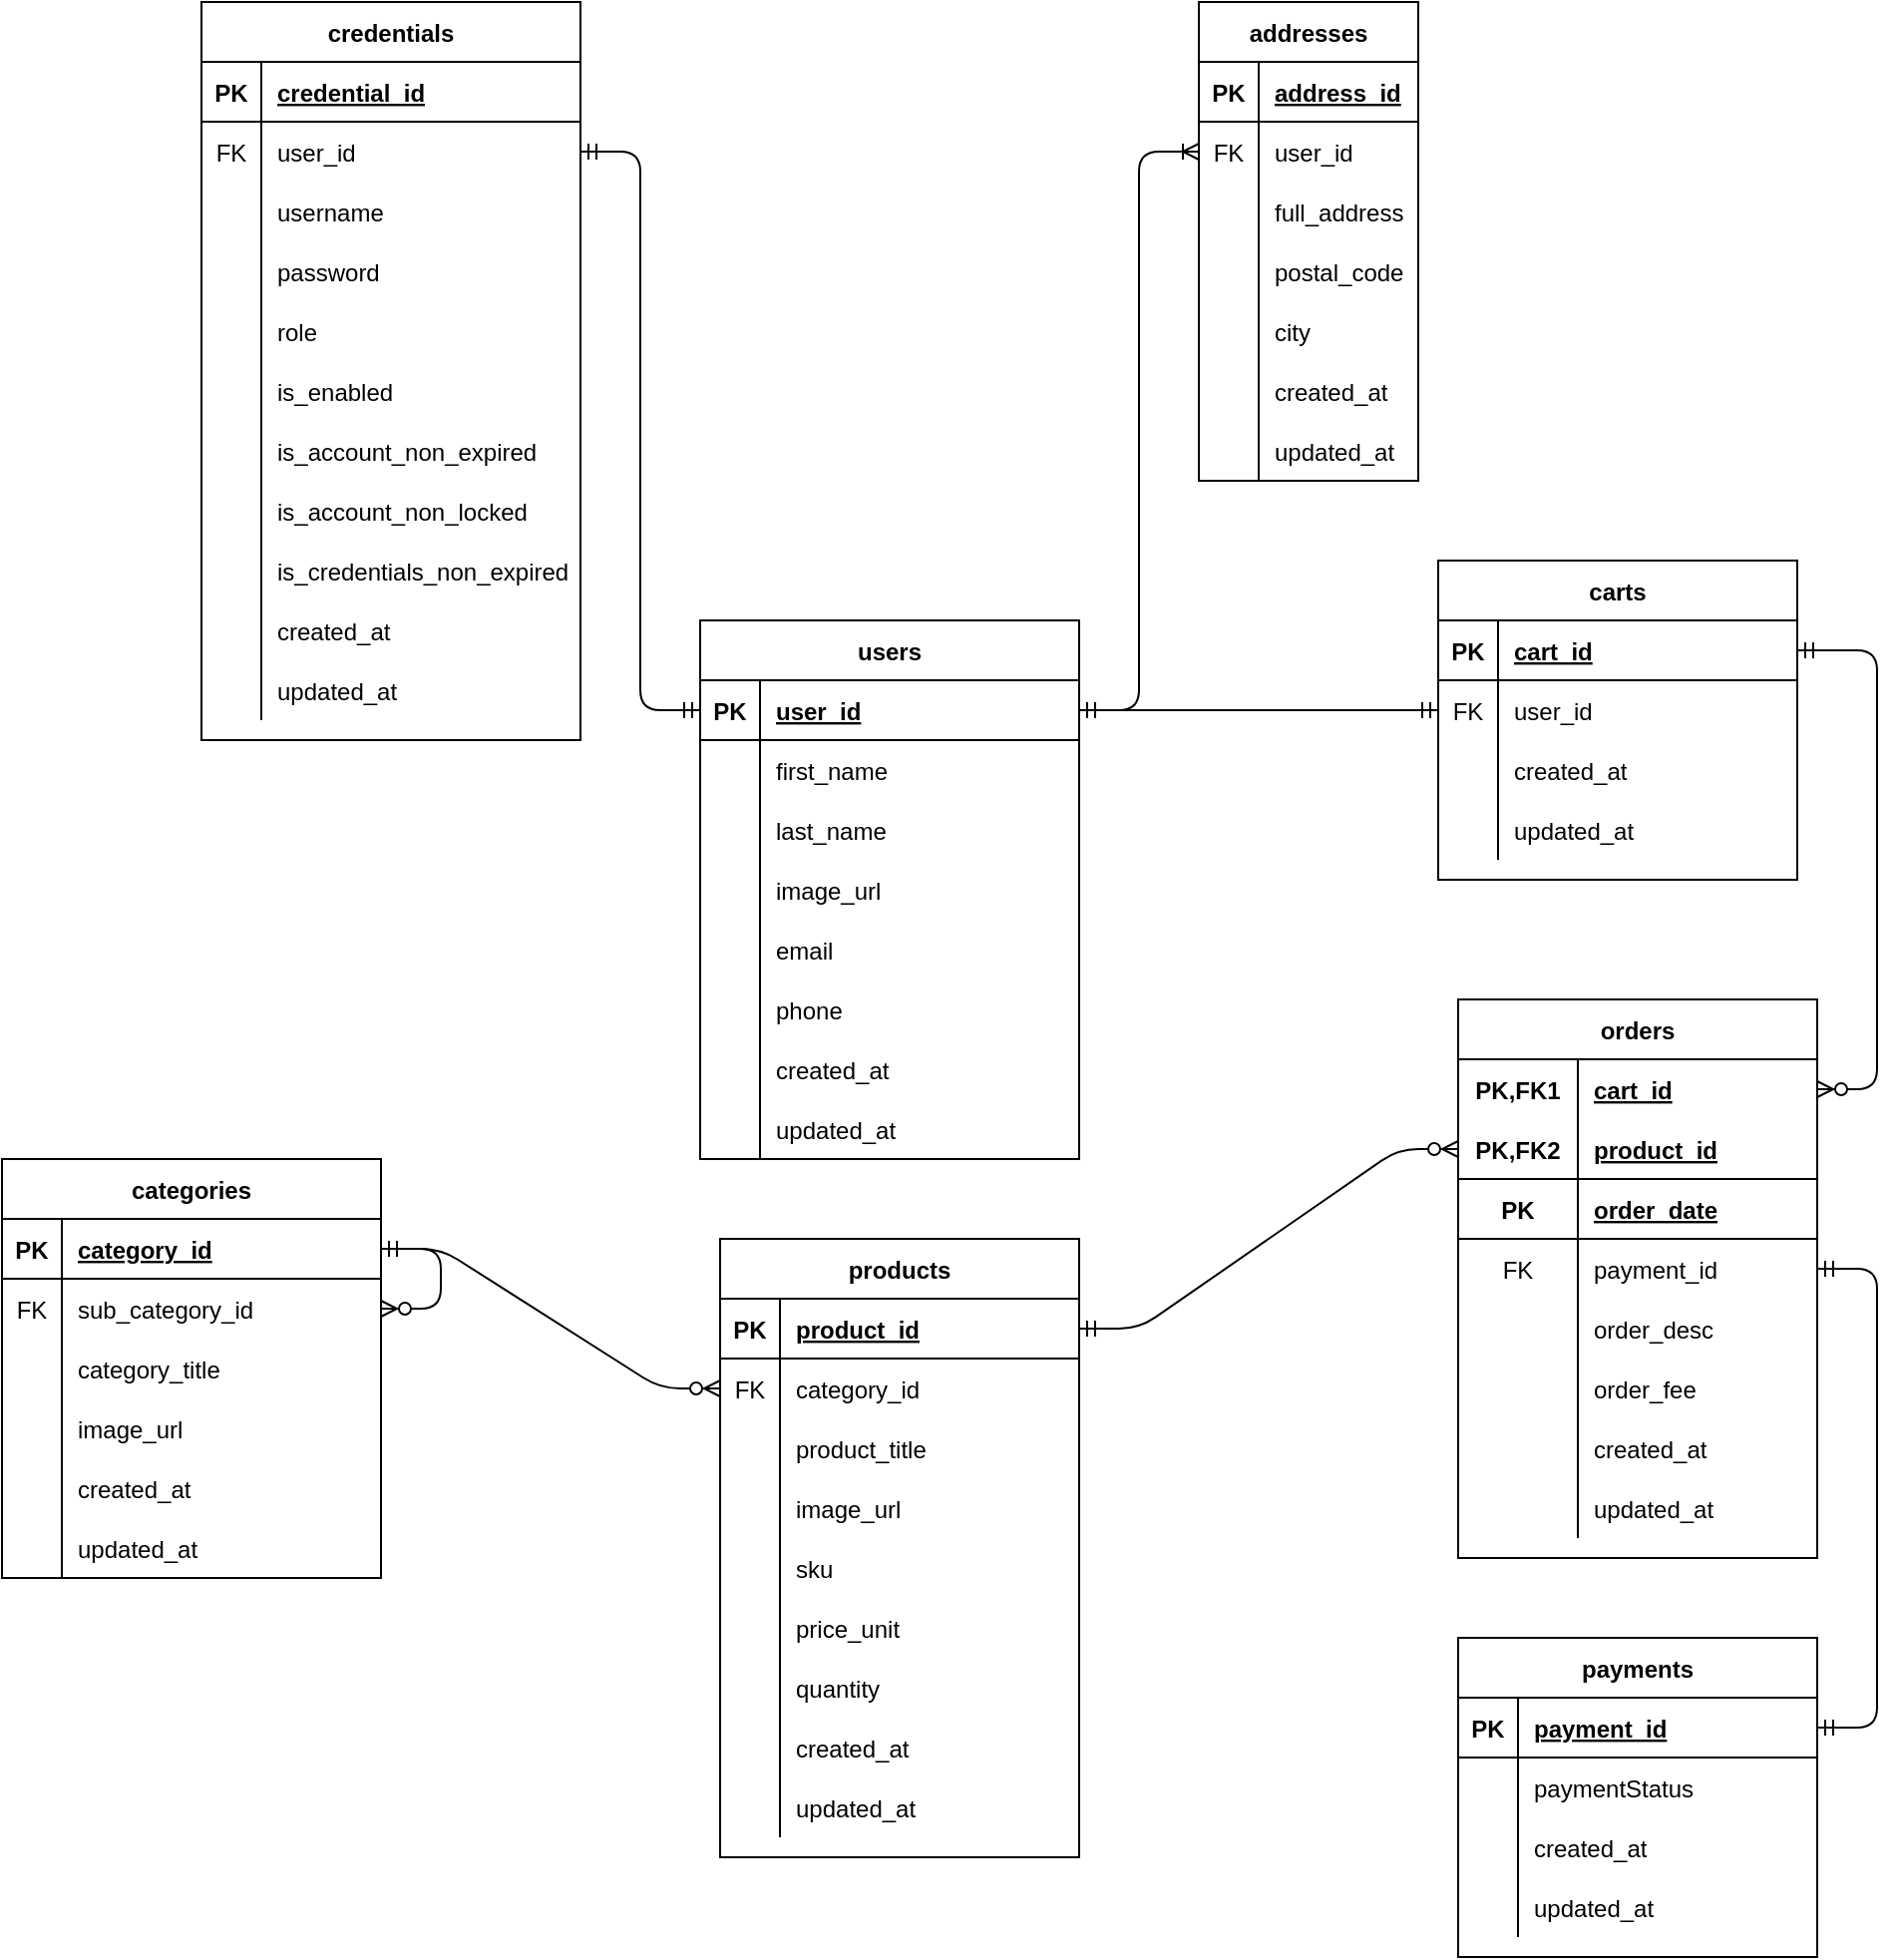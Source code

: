 <mxfile version="15.3.2" type="device"><diagram id="7gnGWruWLFVYg51yRA6A" name="Page-1"><mxGraphModel dx="1662" dy="833" grid="1" gridSize="10" guides="1" tooltips="1" connect="1" arrows="1" fold="1" page="1" pageScale="1" pageWidth="827" pageHeight="1169" math="0" shadow="0"><root><mxCell id="0"/><mxCell id="1" parent="0"/><mxCell id="SsrEolwUrg66Lfcs3sX_-1" value="users" style="shape=table;startSize=30;container=1;collapsible=1;childLayout=tableLayout;fixedRows=1;rowLines=0;fontStyle=1;align=center;resizeLast=1;" parent="1" vertex="1"><mxGeometry x="380" y="370" width="190" height="270" as="geometry"><mxRectangle x="90" y="200" width="60" height="30" as="alternateBounds"/></mxGeometry></mxCell><mxCell id="SsrEolwUrg66Lfcs3sX_-2" value="" style="shape=partialRectangle;collapsible=0;dropTarget=0;pointerEvents=0;fillColor=none;top=0;left=0;bottom=1;right=0;points=[[0,0.5],[1,0.5]];portConstraint=eastwest;" parent="SsrEolwUrg66Lfcs3sX_-1" vertex="1"><mxGeometry y="30" width="190" height="30" as="geometry"/></mxCell><mxCell id="SsrEolwUrg66Lfcs3sX_-3" value="PK" style="shape=partialRectangle;connectable=0;fillColor=none;top=0;left=0;bottom=0;right=0;fontStyle=1;overflow=hidden;" parent="SsrEolwUrg66Lfcs3sX_-2" vertex="1"><mxGeometry width="30" height="30" as="geometry"><mxRectangle width="30" height="30" as="alternateBounds"/></mxGeometry></mxCell><mxCell id="SsrEolwUrg66Lfcs3sX_-4" value="user_id" style="shape=partialRectangle;connectable=0;fillColor=none;top=0;left=0;bottom=0;right=0;align=left;spacingLeft=6;fontStyle=5;overflow=hidden;" parent="SsrEolwUrg66Lfcs3sX_-2" vertex="1"><mxGeometry x="30" width="160" height="30" as="geometry"><mxRectangle width="160" height="30" as="alternateBounds"/></mxGeometry></mxCell><mxCell id="SsrEolwUrg66Lfcs3sX_-5" value="" style="shape=partialRectangle;collapsible=0;dropTarget=0;pointerEvents=0;fillColor=none;top=0;left=0;bottom=0;right=0;points=[[0,0.5],[1,0.5]];portConstraint=eastwest;" parent="SsrEolwUrg66Lfcs3sX_-1" vertex="1"><mxGeometry y="60" width="190" height="30" as="geometry"/></mxCell><mxCell id="SsrEolwUrg66Lfcs3sX_-6" value="" style="shape=partialRectangle;connectable=0;fillColor=none;top=0;left=0;bottom=0;right=0;editable=1;overflow=hidden;" parent="SsrEolwUrg66Lfcs3sX_-5" vertex="1"><mxGeometry width="30" height="30" as="geometry"><mxRectangle width="30" height="30" as="alternateBounds"/></mxGeometry></mxCell><mxCell id="SsrEolwUrg66Lfcs3sX_-7" value="first_name" style="shape=partialRectangle;connectable=0;fillColor=none;top=0;left=0;bottom=0;right=0;align=left;spacingLeft=6;overflow=hidden;" parent="SsrEolwUrg66Lfcs3sX_-5" vertex="1"><mxGeometry x="30" width="160" height="30" as="geometry"><mxRectangle width="160" height="30" as="alternateBounds"/></mxGeometry></mxCell><mxCell id="SsrEolwUrg66Lfcs3sX_-8" value="" style="shape=partialRectangle;collapsible=0;dropTarget=0;pointerEvents=0;fillColor=none;top=0;left=0;bottom=0;right=0;points=[[0,0.5],[1,0.5]];portConstraint=eastwest;" parent="SsrEolwUrg66Lfcs3sX_-1" vertex="1"><mxGeometry y="90" width="190" height="30" as="geometry"/></mxCell><mxCell id="SsrEolwUrg66Lfcs3sX_-9" value="" style="shape=partialRectangle;connectable=0;fillColor=none;top=0;left=0;bottom=0;right=0;editable=1;overflow=hidden;" parent="SsrEolwUrg66Lfcs3sX_-8" vertex="1"><mxGeometry width="30" height="30" as="geometry"><mxRectangle width="30" height="30" as="alternateBounds"/></mxGeometry></mxCell><mxCell id="SsrEolwUrg66Lfcs3sX_-10" value="last_name" style="shape=partialRectangle;connectable=0;fillColor=none;top=0;left=0;bottom=0;right=0;align=left;spacingLeft=6;overflow=hidden;" parent="SsrEolwUrg66Lfcs3sX_-8" vertex="1"><mxGeometry x="30" width="160" height="30" as="geometry"><mxRectangle width="160" height="30" as="alternateBounds"/></mxGeometry></mxCell><mxCell id="SsrEolwUrg66Lfcs3sX_-14" value="" style="shape=partialRectangle;collapsible=0;dropTarget=0;pointerEvents=0;fillColor=none;top=0;left=0;bottom=0;right=0;points=[[0,0.5],[1,0.5]];portConstraint=eastwest;" parent="SsrEolwUrg66Lfcs3sX_-1" vertex="1"><mxGeometry y="120" width="190" height="30" as="geometry"/></mxCell><mxCell id="SsrEolwUrg66Lfcs3sX_-15" value="" style="shape=partialRectangle;connectable=0;fillColor=none;top=0;left=0;bottom=0;right=0;editable=1;overflow=hidden;" parent="SsrEolwUrg66Lfcs3sX_-14" vertex="1"><mxGeometry width="30" height="30" as="geometry"><mxRectangle width="30" height="30" as="alternateBounds"/></mxGeometry></mxCell><mxCell id="SsrEolwUrg66Lfcs3sX_-16" value="image_url" style="shape=partialRectangle;connectable=0;fillColor=none;top=0;left=0;bottom=0;right=0;align=left;spacingLeft=6;overflow=hidden;" parent="SsrEolwUrg66Lfcs3sX_-14" vertex="1"><mxGeometry x="30" width="160" height="30" as="geometry"><mxRectangle width="160" height="30" as="alternateBounds"/></mxGeometry></mxCell><mxCell id="SsrEolwUrg66Lfcs3sX_-11" value="" style="shape=partialRectangle;collapsible=0;dropTarget=0;pointerEvents=0;fillColor=none;top=0;left=0;bottom=0;right=0;points=[[0,0.5],[1,0.5]];portConstraint=eastwest;" parent="SsrEolwUrg66Lfcs3sX_-1" vertex="1"><mxGeometry y="150" width="190" height="30" as="geometry"/></mxCell><mxCell id="SsrEolwUrg66Lfcs3sX_-12" value="" style="shape=partialRectangle;connectable=0;fillColor=none;top=0;left=0;bottom=0;right=0;editable=1;overflow=hidden;" parent="SsrEolwUrg66Lfcs3sX_-11" vertex="1"><mxGeometry width="30" height="30" as="geometry"><mxRectangle width="30" height="30" as="alternateBounds"/></mxGeometry></mxCell><mxCell id="SsrEolwUrg66Lfcs3sX_-13" value="email" style="shape=partialRectangle;connectable=0;fillColor=none;top=0;left=0;bottom=0;right=0;align=left;spacingLeft=6;overflow=hidden;" parent="SsrEolwUrg66Lfcs3sX_-11" vertex="1"><mxGeometry x="30" width="160" height="30" as="geometry"><mxRectangle width="160" height="30" as="alternateBounds"/></mxGeometry></mxCell><mxCell id="SsrEolwUrg66Lfcs3sX_-352" value="" style="shape=partialRectangle;collapsible=0;dropTarget=0;pointerEvents=0;fillColor=none;top=0;left=0;bottom=0;right=0;points=[[0,0.5],[1,0.5]];portConstraint=eastwest;" parent="SsrEolwUrg66Lfcs3sX_-1" vertex="1"><mxGeometry y="180" width="190" height="30" as="geometry"/></mxCell><mxCell id="SsrEolwUrg66Lfcs3sX_-353" value="" style="shape=partialRectangle;connectable=0;fillColor=none;top=0;left=0;bottom=0;right=0;editable=1;overflow=hidden;" parent="SsrEolwUrg66Lfcs3sX_-352" vertex="1"><mxGeometry width="30" height="30" as="geometry"><mxRectangle width="30" height="30" as="alternateBounds"/></mxGeometry></mxCell><mxCell id="SsrEolwUrg66Lfcs3sX_-354" value="phone" style="shape=partialRectangle;connectable=0;fillColor=none;top=0;left=0;bottom=0;right=0;align=left;spacingLeft=6;overflow=hidden;" parent="SsrEolwUrg66Lfcs3sX_-352" vertex="1"><mxGeometry x="30" width="160" height="30" as="geometry"><mxRectangle width="160" height="30" as="alternateBounds"/></mxGeometry></mxCell><mxCell id="SsrEolwUrg66Lfcs3sX_-425" value="" style="shape=partialRectangle;collapsible=0;dropTarget=0;pointerEvents=0;fillColor=none;top=0;left=0;bottom=0;right=0;points=[[0,0.5],[1,0.5]];portConstraint=eastwest;" parent="SsrEolwUrg66Lfcs3sX_-1" vertex="1"><mxGeometry y="210" width="190" height="30" as="geometry"/></mxCell><mxCell id="SsrEolwUrg66Lfcs3sX_-426" value="" style="shape=partialRectangle;connectable=0;fillColor=none;top=0;left=0;bottom=0;right=0;editable=1;overflow=hidden;" parent="SsrEolwUrg66Lfcs3sX_-425" vertex="1"><mxGeometry width="30" height="30" as="geometry"><mxRectangle width="30" height="30" as="alternateBounds"/></mxGeometry></mxCell><mxCell id="SsrEolwUrg66Lfcs3sX_-427" value="created_at" style="shape=partialRectangle;connectable=0;fillColor=none;top=0;left=0;bottom=0;right=0;align=left;spacingLeft=6;overflow=hidden;" parent="SsrEolwUrg66Lfcs3sX_-425" vertex="1"><mxGeometry x="30" width="160" height="30" as="geometry"><mxRectangle width="160" height="30" as="alternateBounds"/></mxGeometry></mxCell><mxCell id="SsrEolwUrg66Lfcs3sX_-428" value="" style="shape=partialRectangle;collapsible=0;dropTarget=0;pointerEvents=0;fillColor=none;top=0;left=0;bottom=0;right=0;points=[[0,0.5],[1,0.5]];portConstraint=eastwest;" parent="SsrEolwUrg66Lfcs3sX_-1" vertex="1"><mxGeometry y="240" width="190" height="30" as="geometry"/></mxCell><mxCell id="SsrEolwUrg66Lfcs3sX_-429" value="" style="shape=partialRectangle;connectable=0;fillColor=none;top=0;left=0;bottom=0;right=0;editable=1;overflow=hidden;" parent="SsrEolwUrg66Lfcs3sX_-428" vertex="1"><mxGeometry width="30" height="30" as="geometry"><mxRectangle width="30" height="30" as="alternateBounds"/></mxGeometry></mxCell><mxCell id="SsrEolwUrg66Lfcs3sX_-430" value="updated_at" style="shape=partialRectangle;connectable=0;fillColor=none;top=0;left=0;bottom=0;right=0;align=left;spacingLeft=6;overflow=hidden;" parent="SsrEolwUrg66Lfcs3sX_-428" vertex="1"><mxGeometry x="30" width="160" height="30" as="geometry"><mxRectangle width="160" height="30" as="alternateBounds"/></mxGeometry></mxCell><mxCell id="SsrEolwUrg66Lfcs3sX_-73" value="credentials" style="shape=table;startSize=30;container=1;collapsible=1;childLayout=tableLayout;fixedRows=1;rowLines=0;fontStyle=1;align=center;resizeLast=1;" parent="1" vertex="1"><mxGeometry x="130" y="60" width="190" height="370" as="geometry"/></mxCell><mxCell id="SsrEolwUrg66Lfcs3sX_-74" value="" style="shape=partialRectangle;collapsible=0;dropTarget=0;pointerEvents=0;fillColor=none;top=0;left=0;bottom=1;right=0;points=[[0,0.5],[1,0.5]];portConstraint=eastwest;" parent="SsrEolwUrg66Lfcs3sX_-73" vertex="1"><mxGeometry y="30" width="190" height="30" as="geometry"/></mxCell><mxCell id="SsrEolwUrg66Lfcs3sX_-75" value="PK" style="shape=partialRectangle;connectable=0;fillColor=none;top=0;left=0;bottom=0;right=0;fontStyle=1;overflow=hidden;" parent="SsrEolwUrg66Lfcs3sX_-74" vertex="1"><mxGeometry width="30" height="30" as="geometry"><mxRectangle width="30" height="30" as="alternateBounds"/></mxGeometry></mxCell><mxCell id="SsrEolwUrg66Lfcs3sX_-76" value="credential_id" style="shape=partialRectangle;connectable=0;fillColor=none;top=0;left=0;bottom=0;right=0;align=left;spacingLeft=6;fontStyle=5;overflow=hidden;" parent="SsrEolwUrg66Lfcs3sX_-74" vertex="1"><mxGeometry x="30" width="160" height="30" as="geometry"><mxRectangle width="160" height="30" as="alternateBounds"/></mxGeometry></mxCell><mxCell id="SsrEolwUrg66Lfcs3sX_-102" value="" style="shape=partialRectangle;collapsible=0;dropTarget=0;pointerEvents=0;fillColor=none;top=0;left=0;bottom=0;right=0;points=[[0,0.5],[1,0.5]];portConstraint=eastwest;" parent="SsrEolwUrg66Lfcs3sX_-73" vertex="1"><mxGeometry y="60" width="190" height="30" as="geometry"/></mxCell><mxCell id="SsrEolwUrg66Lfcs3sX_-103" value="FK" style="shape=partialRectangle;connectable=0;fillColor=none;top=0;left=0;bottom=0;right=0;editable=1;overflow=hidden;" parent="SsrEolwUrg66Lfcs3sX_-102" vertex="1"><mxGeometry width="30" height="30" as="geometry"><mxRectangle width="30" height="30" as="alternateBounds"/></mxGeometry></mxCell><mxCell id="SsrEolwUrg66Lfcs3sX_-104" value="user_id" style="shape=partialRectangle;connectable=0;fillColor=none;top=0;left=0;bottom=0;right=0;align=left;spacingLeft=6;overflow=hidden;" parent="SsrEolwUrg66Lfcs3sX_-102" vertex="1"><mxGeometry x="30" width="160" height="30" as="geometry"><mxRectangle width="160" height="30" as="alternateBounds"/></mxGeometry></mxCell><mxCell id="SsrEolwUrg66Lfcs3sX_-77" value="" style="shape=partialRectangle;collapsible=0;dropTarget=0;pointerEvents=0;fillColor=none;top=0;left=0;bottom=0;right=0;points=[[0,0.5],[1,0.5]];portConstraint=eastwest;" parent="SsrEolwUrg66Lfcs3sX_-73" vertex="1"><mxGeometry y="90" width="190" height="30" as="geometry"/></mxCell><mxCell id="SsrEolwUrg66Lfcs3sX_-78" value="" style="shape=partialRectangle;connectable=0;fillColor=none;top=0;left=0;bottom=0;right=0;editable=1;overflow=hidden;" parent="SsrEolwUrg66Lfcs3sX_-77" vertex="1"><mxGeometry width="30" height="30" as="geometry"><mxRectangle width="30" height="30" as="alternateBounds"/></mxGeometry></mxCell><mxCell id="SsrEolwUrg66Lfcs3sX_-79" value="username" style="shape=partialRectangle;connectable=0;fillColor=none;top=0;left=0;bottom=0;right=0;align=left;spacingLeft=6;overflow=hidden;" parent="SsrEolwUrg66Lfcs3sX_-77" vertex="1"><mxGeometry x="30" width="160" height="30" as="geometry"><mxRectangle width="160" height="30" as="alternateBounds"/></mxGeometry></mxCell><mxCell id="SsrEolwUrg66Lfcs3sX_-80" value="" style="shape=partialRectangle;collapsible=0;dropTarget=0;pointerEvents=0;fillColor=none;top=0;left=0;bottom=0;right=0;points=[[0,0.5],[1,0.5]];portConstraint=eastwest;" parent="SsrEolwUrg66Lfcs3sX_-73" vertex="1"><mxGeometry y="120" width="190" height="30" as="geometry"/></mxCell><mxCell id="SsrEolwUrg66Lfcs3sX_-81" value="" style="shape=partialRectangle;connectable=0;fillColor=none;top=0;left=0;bottom=0;right=0;editable=1;overflow=hidden;" parent="SsrEolwUrg66Lfcs3sX_-80" vertex="1"><mxGeometry width="30" height="30" as="geometry"><mxRectangle width="30" height="30" as="alternateBounds"/></mxGeometry></mxCell><mxCell id="SsrEolwUrg66Lfcs3sX_-82" value="password" style="shape=partialRectangle;connectable=0;fillColor=none;top=0;left=0;bottom=0;right=0;align=left;spacingLeft=6;overflow=hidden;" parent="SsrEolwUrg66Lfcs3sX_-80" vertex="1"><mxGeometry x="30" width="160" height="30" as="geometry"><mxRectangle width="160" height="30" as="alternateBounds"/></mxGeometry></mxCell><mxCell id="SsrEolwUrg66Lfcs3sX_-83" value="" style="shape=partialRectangle;collapsible=0;dropTarget=0;pointerEvents=0;fillColor=none;top=0;left=0;bottom=0;right=0;points=[[0,0.5],[1,0.5]];portConstraint=eastwest;" parent="SsrEolwUrg66Lfcs3sX_-73" vertex="1"><mxGeometry y="150" width="190" height="30" as="geometry"/></mxCell><mxCell id="SsrEolwUrg66Lfcs3sX_-84" value="" style="shape=partialRectangle;connectable=0;fillColor=none;top=0;left=0;bottom=0;right=0;editable=1;overflow=hidden;" parent="SsrEolwUrg66Lfcs3sX_-83" vertex="1"><mxGeometry width="30" height="30" as="geometry"><mxRectangle width="30" height="30" as="alternateBounds"/></mxGeometry></mxCell><mxCell id="SsrEolwUrg66Lfcs3sX_-85" value="role" style="shape=partialRectangle;connectable=0;fillColor=none;top=0;left=0;bottom=0;right=0;align=left;spacingLeft=6;overflow=hidden;" parent="SsrEolwUrg66Lfcs3sX_-83" vertex="1"><mxGeometry x="30" width="160" height="30" as="geometry"><mxRectangle width="160" height="30" as="alternateBounds"/></mxGeometry></mxCell><mxCell id="SsrEolwUrg66Lfcs3sX_-89" value="" style="shape=partialRectangle;collapsible=0;dropTarget=0;pointerEvents=0;fillColor=none;top=0;left=0;bottom=0;right=0;points=[[0,0.5],[1,0.5]];portConstraint=eastwest;" parent="SsrEolwUrg66Lfcs3sX_-73" vertex="1"><mxGeometry y="180" width="190" height="30" as="geometry"/></mxCell><mxCell id="SsrEolwUrg66Lfcs3sX_-90" value="" style="shape=partialRectangle;connectable=0;fillColor=none;top=0;left=0;bottom=0;right=0;editable=1;overflow=hidden;" parent="SsrEolwUrg66Lfcs3sX_-89" vertex="1"><mxGeometry width="30" height="30" as="geometry"><mxRectangle width="30" height="30" as="alternateBounds"/></mxGeometry></mxCell><mxCell id="SsrEolwUrg66Lfcs3sX_-91" value="is_enabled" style="shape=partialRectangle;connectable=0;fillColor=none;top=0;left=0;bottom=0;right=0;align=left;spacingLeft=6;overflow=hidden;" parent="SsrEolwUrg66Lfcs3sX_-89" vertex="1"><mxGeometry x="30" width="160" height="30" as="geometry"><mxRectangle width="160" height="30" as="alternateBounds"/></mxGeometry></mxCell><mxCell id="SsrEolwUrg66Lfcs3sX_-92" value="" style="shape=partialRectangle;collapsible=0;dropTarget=0;pointerEvents=0;fillColor=none;top=0;left=0;bottom=0;right=0;points=[[0,0.5],[1,0.5]];portConstraint=eastwest;" parent="SsrEolwUrg66Lfcs3sX_-73" vertex="1"><mxGeometry y="210" width="190" height="30" as="geometry"/></mxCell><mxCell id="SsrEolwUrg66Lfcs3sX_-93" value="" style="shape=partialRectangle;connectable=0;fillColor=none;top=0;left=0;bottom=0;right=0;editable=1;overflow=hidden;" parent="SsrEolwUrg66Lfcs3sX_-92" vertex="1"><mxGeometry width="30" height="30" as="geometry"><mxRectangle width="30" height="30" as="alternateBounds"/></mxGeometry></mxCell><mxCell id="SsrEolwUrg66Lfcs3sX_-94" value="is_account_non_expired" style="shape=partialRectangle;connectable=0;fillColor=none;top=0;left=0;bottom=0;right=0;align=left;spacingLeft=6;overflow=hidden;" parent="SsrEolwUrg66Lfcs3sX_-92" vertex="1"><mxGeometry x="30" width="160" height="30" as="geometry"><mxRectangle width="160" height="30" as="alternateBounds"/></mxGeometry></mxCell><mxCell id="SsrEolwUrg66Lfcs3sX_-95" value="" style="shape=partialRectangle;collapsible=0;dropTarget=0;pointerEvents=0;fillColor=none;top=0;left=0;bottom=0;right=0;points=[[0,0.5],[1,0.5]];portConstraint=eastwest;" parent="SsrEolwUrg66Lfcs3sX_-73" vertex="1"><mxGeometry y="240" width="190" height="30" as="geometry"/></mxCell><mxCell id="SsrEolwUrg66Lfcs3sX_-96" value="" style="shape=partialRectangle;connectable=0;fillColor=none;top=0;left=0;bottom=0;right=0;editable=1;overflow=hidden;" parent="SsrEolwUrg66Lfcs3sX_-95" vertex="1"><mxGeometry width="30" height="30" as="geometry"><mxRectangle width="30" height="30" as="alternateBounds"/></mxGeometry></mxCell><mxCell id="SsrEolwUrg66Lfcs3sX_-97" value="is_account_non_locked" style="shape=partialRectangle;connectable=0;fillColor=none;top=0;left=0;bottom=0;right=0;align=left;spacingLeft=6;overflow=hidden;" parent="SsrEolwUrg66Lfcs3sX_-95" vertex="1"><mxGeometry x="30" width="160" height="30" as="geometry"><mxRectangle width="160" height="30" as="alternateBounds"/></mxGeometry></mxCell><mxCell id="SsrEolwUrg66Lfcs3sX_-98" value="" style="shape=partialRectangle;collapsible=0;dropTarget=0;pointerEvents=0;fillColor=none;top=0;left=0;bottom=0;right=0;points=[[0,0.5],[1,0.5]];portConstraint=eastwest;" parent="SsrEolwUrg66Lfcs3sX_-73" vertex="1"><mxGeometry y="270" width="190" height="30" as="geometry"/></mxCell><mxCell id="SsrEolwUrg66Lfcs3sX_-99" value="" style="shape=partialRectangle;connectable=0;fillColor=none;top=0;left=0;bottom=0;right=0;editable=1;overflow=hidden;" parent="SsrEolwUrg66Lfcs3sX_-98" vertex="1"><mxGeometry width="30" height="30" as="geometry"><mxRectangle width="30" height="30" as="alternateBounds"/></mxGeometry></mxCell><mxCell id="SsrEolwUrg66Lfcs3sX_-100" value="is_credentials_non_expired" style="shape=partialRectangle;connectable=0;fillColor=none;top=0;left=0;bottom=0;right=0;align=left;spacingLeft=6;overflow=hidden;" parent="SsrEolwUrg66Lfcs3sX_-98" vertex="1"><mxGeometry x="30" width="160" height="30" as="geometry"><mxRectangle width="160" height="30" as="alternateBounds"/></mxGeometry></mxCell><mxCell id="JagShY6AYxeiMnBvpgrC-1" value="" style="shape=partialRectangle;collapsible=0;dropTarget=0;pointerEvents=0;fillColor=none;top=0;left=0;bottom=0;right=0;points=[[0,0.5],[1,0.5]];portConstraint=eastwest;" vertex="1" parent="SsrEolwUrg66Lfcs3sX_-73"><mxGeometry y="300" width="190" height="30" as="geometry"/></mxCell><mxCell id="JagShY6AYxeiMnBvpgrC-2" value="" style="shape=partialRectangle;connectable=0;fillColor=none;top=0;left=0;bottom=0;right=0;editable=1;overflow=hidden;" vertex="1" parent="JagShY6AYxeiMnBvpgrC-1"><mxGeometry width="30" height="30" as="geometry"><mxRectangle width="30" height="30" as="alternateBounds"/></mxGeometry></mxCell><mxCell id="JagShY6AYxeiMnBvpgrC-3" value="created_at" style="shape=partialRectangle;connectable=0;fillColor=none;top=0;left=0;bottom=0;right=0;align=left;spacingLeft=6;overflow=hidden;" vertex="1" parent="JagShY6AYxeiMnBvpgrC-1"><mxGeometry x="30" width="160" height="30" as="geometry"><mxRectangle width="160" height="30" as="alternateBounds"/></mxGeometry></mxCell><mxCell id="JagShY6AYxeiMnBvpgrC-4" value="" style="shape=partialRectangle;collapsible=0;dropTarget=0;pointerEvents=0;fillColor=none;top=0;left=0;bottom=0;right=0;points=[[0,0.5],[1,0.5]];portConstraint=eastwest;" vertex="1" parent="SsrEolwUrg66Lfcs3sX_-73"><mxGeometry y="330" width="190" height="30" as="geometry"/></mxCell><mxCell id="JagShY6AYxeiMnBvpgrC-5" value="" style="shape=partialRectangle;connectable=0;fillColor=none;top=0;left=0;bottom=0;right=0;editable=1;overflow=hidden;" vertex="1" parent="JagShY6AYxeiMnBvpgrC-4"><mxGeometry width="30" height="30" as="geometry"><mxRectangle width="30" height="30" as="alternateBounds"/></mxGeometry></mxCell><mxCell id="JagShY6AYxeiMnBvpgrC-6" value="updated_at" style="shape=partialRectangle;connectable=0;fillColor=none;top=0;left=0;bottom=0;right=0;align=left;spacingLeft=6;overflow=hidden;" vertex="1" parent="JagShY6AYxeiMnBvpgrC-4"><mxGeometry x="30" width="160" height="30" as="geometry"><mxRectangle width="160" height="30" as="alternateBounds"/></mxGeometry></mxCell><mxCell id="SsrEolwUrg66Lfcs3sX_-339" value="addresses" style="shape=table;startSize=30;container=1;collapsible=1;childLayout=tableLayout;fixedRows=1;rowLines=0;fontStyle=1;align=center;resizeLast=1;" parent="1" vertex="1"><mxGeometry x="630" y="60" width="110" height="240" as="geometry"/></mxCell><mxCell id="SsrEolwUrg66Lfcs3sX_-340" value="" style="shape=partialRectangle;collapsible=0;dropTarget=0;pointerEvents=0;fillColor=none;top=0;left=0;bottom=1;right=0;points=[[0,0.5],[1,0.5]];portConstraint=eastwest;" parent="SsrEolwUrg66Lfcs3sX_-339" vertex="1"><mxGeometry y="30" width="110" height="30" as="geometry"/></mxCell><mxCell id="SsrEolwUrg66Lfcs3sX_-341" value="PK" style="shape=partialRectangle;connectable=0;fillColor=none;top=0;left=0;bottom=0;right=0;fontStyle=1;overflow=hidden;" parent="SsrEolwUrg66Lfcs3sX_-340" vertex="1"><mxGeometry width="30" height="30" as="geometry"><mxRectangle width="30" height="30" as="alternateBounds"/></mxGeometry></mxCell><mxCell id="SsrEolwUrg66Lfcs3sX_-342" value="address_id" style="shape=partialRectangle;connectable=0;fillColor=none;top=0;left=0;bottom=0;right=0;align=left;spacingLeft=6;fontStyle=5;overflow=hidden;" parent="SsrEolwUrg66Lfcs3sX_-340" vertex="1"><mxGeometry x="30" width="80" height="30" as="geometry"><mxRectangle width="80" height="30" as="alternateBounds"/></mxGeometry></mxCell><mxCell id="SsrEolwUrg66Lfcs3sX_-343" value="" style="shape=partialRectangle;collapsible=0;dropTarget=0;pointerEvents=0;fillColor=none;top=0;left=0;bottom=0;right=0;points=[[0,0.5],[1,0.5]];portConstraint=eastwest;" parent="SsrEolwUrg66Lfcs3sX_-339" vertex="1"><mxGeometry y="60" width="110" height="30" as="geometry"/></mxCell><mxCell id="SsrEolwUrg66Lfcs3sX_-344" value="FK" style="shape=partialRectangle;connectable=0;fillColor=none;top=0;left=0;bottom=0;right=0;editable=1;overflow=hidden;" parent="SsrEolwUrg66Lfcs3sX_-343" vertex="1"><mxGeometry width="30" height="30" as="geometry"><mxRectangle width="30" height="30" as="alternateBounds"/></mxGeometry></mxCell><mxCell id="SsrEolwUrg66Lfcs3sX_-345" value="user_id" style="shape=partialRectangle;connectable=0;fillColor=none;top=0;left=0;bottom=0;right=0;align=left;spacingLeft=6;overflow=hidden;" parent="SsrEolwUrg66Lfcs3sX_-343" vertex="1"><mxGeometry x="30" width="80" height="30" as="geometry"><mxRectangle width="80" height="30" as="alternateBounds"/></mxGeometry></mxCell><mxCell id="SsrEolwUrg66Lfcs3sX_-346" value="" style="shape=partialRectangle;collapsible=0;dropTarget=0;pointerEvents=0;fillColor=none;top=0;left=0;bottom=0;right=0;points=[[0,0.5],[1,0.5]];portConstraint=eastwest;" parent="SsrEolwUrg66Lfcs3sX_-339" vertex="1"><mxGeometry y="90" width="110" height="30" as="geometry"/></mxCell><mxCell id="SsrEolwUrg66Lfcs3sX_-347" value="" style="shape=partialRectangle;connectable=0;fillColor=none;top=0;left=0;bottom=0;right=0;editable=1;overflow=hidden;" parent="SsrEolwUrg66Lfcs3sX_-346" vertex="1"><mxGeometry width="30" height="30" as="geometry"><mxRectangle width="30" height="30" as="alternateBounds"/></mxGeometry></mxCell><mxCell id="SsrEolwUrg66Lfcs3sX_-348" value="full_address" style="shape=partialRectangle;connectable=0;fillColor=none;top=0;left=0;bottom=0;right=0;align=left;spacingLeft=6;overflow=hidden;" parent="SsrEolwUrg66Lfcs3sX_-346" vertex="1"><mxGeometry x="30" width="80" height="30" as="geometry"><mxRectangle width="80" height="30" as="alternateBounds"/></mxGeometry></mxCell><mxCell id="SsrEolwUrg66Lfcs3sX_-349" value="" style="shape=partialRectangle;collapsible=0;dropTarget=0;pointerEvents=0;fillColor=none;top=0;left=0;bottom=0;right=0;points=[[0,0.5],[1,0.5]];portConstraint=eastwest;" parent="SsrEolwUrg66Lfcs3sX_-339" vertex="1"><mxGeometry y="120" width="110" height="30" as="geometry"/></mxCell><mxCell id="SsrEolwUrg66Lfcs3sX_-350" value="" style="shape=partialRectangle;connectable=0;fillColor=none;top=0;left=0;bottom=0;right=0;editable=1;overflow=hidden;" parent="SsrEolwUrg66Lfcs3sX_-349" vertex="1"><mxGeometry width="30" height="30" as="geometry"><mxRectangle width="30" height="30" as="alternateBounds"/></mxGeometry></mxCell><mxCell id="SsrEolwUrg66Lfcs3sX_-351" value="postal_code" style="shape=partialRectangle;connectable=0;fillColor=none;top=0;left=0;bottom=0;right=0;align=left;spacingLeft=6;overflow=hidden;" parent="SsrEolwUrg66Lfcs3sX_-349" vertex="1"><mxGeometry x="30" width="80" height="30" as="geometry"><mxRectangle width="80" height="30" as="alternateBounds"/></mxGeometry></mxCell><mxCell id="SsrEolwUrg66Lfcs3sX_-355" value="" style="shape=partialRectangle;collapsible=0;dropTarget=0;pointerEvents=0;fillColor=none;top=0;left=0;bottom=0;right=0;points=[[0,0.5],[1,0.5]];portConstraint=eastwest;" parent="SsrEolwUrg66Lfcs3sX_-339" vertex="1"><mxGeometry y="150" width="110" height="30" as="geometry"/></mxCell><mxCell id="SsrEolwUrg66Lfcs3sX_-356" value="" style="shape=partialRectangle;connectable=0;fillColor=none;top=0;left=0;bottom=0;right=0;editable=1;overflow=hidden;" parent="SsrEolwUrg66Lfcs3sX_-355" vertex="1"><mxGeometry width="30" height="30" as="geometry"><mxRectangle width="30" height="30" as="alternateBounds"/></mxGeometry></mxCell><mxCell id="SsrEolwUrg66Lfcs3sX_-357" value="city" style="shape=partialRectangle;connectable=0;fillColor=none;top=0;left=0;bottom=0;right=0;align=left;spacingLeft=6;overflow=hidden;" parent="SsrEolwUrg66Lfcs3sX_-355" vertex="1"><mxGeometry x="30" width="80" height="30" as="geometry"><mxRectangle width="80" height="30" as="alternateBounds"/></mxGeometry></mxCell><mxCell id="SsrEolwUrg66Lfcs3sX_-443" value="" style="shape=partialRectangle;collapsible=0;dropTarget=0;pointerEvents=0;fillColor=none;top=0;left=0;bottom=0;right=0;points=[[0,0.5],[1,0.5]];portConstraint=eastwest;" parent="SsrEolwUrg66Lfcs3sX_-339" vertex="1"><mxGeometry y="180" width="110" height="30" as="geometry"/></mxCell><mxCell id="SsrEolwUrg66Lfcs3sX_-444" value="" style="shape=partialRectangle;connectable=0;fillColor=none;top=0;left=0;bottom=0;right=0;editable=1;overflow=hidden;" parent="SsrEolwUrg66Lfcs3sX_-443" vertex="1"><mxGeometry width="30" height="30" as="geometry"><mxRectangle width="30" height="30" as="alternateBounds"/></mxGeometry></mxCell><mxCell id="SsrEolwUrg66Lfcs3sX_-445" value="created_at" style="shape=partialRectangle;connectable=0;fillColor=none;top=0;left=0;bottom=0;right=0;align=left;spacingLeft=6;overflow=hidden;" parent="SsrEolwUrg66Lfcs3sX_-443" vertex="1"><mxGeometry x="30" width="80" height="30" as="geometry"><mxRectangle width="80" height="30" as="alternateBounds"/></mxGeometry></mxCell><mxCell id="SsrEolwUrg66Lfcs3sX_-446" value="" style="shape=partialRectangle;collapsible=0;dropTarget=0;pointerEvents=0;fillColor=none;top=0;left=0;bottom=0;right=0;points=[[0,0.5],[1,0.5]];portConstraint=eastwest;" parent="SsrEolwUrg66Lfcs3sX_-339" vertex="1"><mxGeometry y="210" width="110" height="30" as="geometry"/></mxCell><mxCell id="SsrEolwUrg66Lfcs3sX_-447" value="" style="shape=partialRectangle;connectable=0;fillColor=none;top=0;left=0;bottom=0;right=0;editable=1;overflow=hidden;" parent="SsrEolwUrg66Lfcs3sX_-446" vertex="1"><mxGeometry width="30" height="30" as="geometry"><mxRectangle width="30" height="30" as="alternateBounds"/></mxGeometry></mxCell><mxCell id="SsrEolwUrg66Lfcs3sX_-448" value="updated_at" style="shape=partialRectangle;connectable=0;fillColor=none;top=0;left=0;bottom=0;right=0;align=left;spacingLeft=6;overflow=hidden;" parent="SsrEolwUrg66Lfcs3sX_-446" vertex="1"><mxGeometry x="30" width="80" height="30" as="geometry"><mxRectangle width="80" height="30" as="alternateBounds"/></mxGeometry></mxCell><mxCell id="SsrEolwUrg66Lfcs3sX_-359" value="products" style="shape=table;startSize=30;container=1;collapsible=1;childLayout=tableLayout;fixedRows=1;rowLines=0;fontStyle=1;align=center;resizeLast=1;" parent="1" vertex="1"><mxGeometry x="390" y="680" width="180" height="310" as="geometry"/></mxCell><mxCell id="SsrEolwUrg66Lfcs3sX_-360" value="" style="shape=partialRectangle;collapsible=0;dropTarget=0;pointerEvents=0;fillColor=none;top=0;left=0;bottom=1;right=0;points=[[0,0.5],[1,0.5]];portConstraint=eastwest;" parent="SsrEolwUrg66Lfcs3sX_-359" vertex="1"><mxGeometry y="30" width="180" height="30" as="geometry"/></mxCell><mxCell id="SsrEolwUrg66Lfcs3sX_-361" value="PK" style="shape=partialRectangle;connectable=0;fillColor=none;top=0;left=0;bottom=0;right=0;fontStyle=1;overflow=hidden;" parent="SsrEolwUrg66Lfcs3sX_-360" vertex="1"><mxGeometry width="30" height="30" as="geometry"><mxRectangle width="30" height="30" as="alternateBounds"/></mxGeometry></mxCell><mxCell id="SsrEolwUrg66Lfcs3sX_-362" value="product_id" style="shape=partialRectangle;connectable=0;fillColor=none;top=0;left=0;bottom=0;right=0;align=left;spacingLeft=6;fontStyle=5;overflow=hidden;" parent="SsrEolwUrg66Lfcs3sX_-360" vertex="1"><mxGeometry x="30" width="150" height="30" as="geometry"><mxRectangle width="150" height="30" as="alternateBounds"/></mxGeometry></mxCell><mxCell id="SsrEolwUrg66Lfcs3sX_-366" value="" style="shape=partialRectangle;collapsible=0;dropTarget=0;pointerEvents=0;fillColor=none;top=0;left=0;bottom=0;right=0;points=[[0,0.5],[1,0.5]];portConstraint=eastwest;" parent="SsrEolwUrg66Lfcs3sX_-359" vertex="1"><mxGeometry y="60" width="180" height="30" as="geometry"/></mxCell><mxCell id="SsrEolwUrg66Lfcs3sX_-367" value="FK" style="shape=partialRectangle;connectable=0;fillColor=none;top=0;left=0;bottom=0;right=0;editable=1;overflow=hidden;" parent="SsrEolwUrg66Lfcs3sX_-366" vertex="1"><mxGeometry width="30" height="30" as="geometry"><mxRectangle width="30" height="30" as="alternateBounds"/></mxGeometry></mxCell><mxCell id="SsrEolwUrg66Lfcs3sX_-368" value="category_id" style="shape=partialRectangle;connectable=0;fillColor=none;top=0;left=0;bottom=0;right=0;align=left;spacingLeft=6;overflow=hidden;" parent="SsrEolwUrg66Lfcs3sX_-366" vertex="1"><mxGeometry x="30" width="150" height="30" as="geometry"><mxRectangle width="150" height="30" as="alternateBounds"/></mxGeometry></mxCell><mxCell id="SsrEolwUrg66Lfcs3sX_-363" value="" style="shape=partialRectangle;collapsible=0;dropTarget=0;pointerEvents=0;fillColor=none;top=0;left=0;bottom=0;right=0;points=[[0,0.5],[1,0.5]];portConstraint=eastwest;" parent="SsrEolwUrg66Lfcs3sX_-359" vertex="1"><mxGeometry y="90" width="180" height="30" as="geometry"/></mxCell><mxCell id="SsrEolwUrg66Lfcs3sX_-364" value="" style="shape=partialRectangle;connectable=0;fillColor=none;top=0;left=0;bottom=0;right=0;editable=1;overflow=hidden;" parent="SsrEolwUrg66Lfcs3sX_-363" vertex="1"><mxGeometry width="30" height="30" as="geometry"><mxRectangle width="30" height="30" as="alternateBounds"/></mxGeometry></mxCell><mxCell id="SsrEolwUrg66Lfcs3sX_-365" value="product_title" style="shape=partialRectangle;connectable=0;fillColor=none;top=0;left=0;bottom=0;right=0;align=left;spacingLeft=6;overflow=hidden;" parent="SsrEolwUrg66Lfcs3sX_-363" vertex="1"><mxGeometry x="30" width="150" height="30" as="geometry"><mxRectangle width="150" height="30" as="alternateBounds"/></mxGeometry></mxCell><mxCell id="SsrEolwUrg66Lfcs3sX_-458" value="" style="shape=partialRectangle;collapsible=0;dropTarget=0;pointerEvents=0;fillColor=none;top=0;left=0;bottom=0;right=0;points=[[0,0.5],[1,0.5]];portConstraint=eastwest;" parent="SsrEolwUrg66Lfcs3sX_-359" vertex="1"><mxGeometry y="120" width="180" height="30" as="geometry"/></mxCell><mxCell id="SsrEolwUrg66Lfcs3sX_-459" value="" style="shape=partialRectangle;connectable=0;fillColor=none;top=0;left=0;bottom=0;right=0;editable=1;overflow=hidden;" parent="SsrEolwUrg66Lfcs3sX_-458" vertex="1"><mxGeometry width="30" height="30" as="geometry"><mxRectangle width="30" height="30" as="alternateBounds"/></mxGeometry></mxCell><mxCell id="SsrEolwUrg66Lfcs3sX_-460" value="image_url" style="shape=partialRectangle;connectable=0;fillColor=none;top=0;left=0;bottom=0;right=0;align=left;spacingLeft=6;overflow=hidden;" parent="SsrEolwUrg66Lfcs3sX_-458" vertex="1"><mxGeometry x="30" width="150" height="30" as="geometry"><mxRectangle width="150" height="30" as="alternateBounds"/></mxGeometry></mxCell><mxCell id="SsrEolwUrg66Lfcs3sX_-388" value="" style="shape=partialRectangle;collapsible=0;dropTarget=0;pointerEvents=0;fillColor=none;top=0;left=0;bottom=0;right=0;points=[[0,0.5],[1,0.5]];portConstraint=eastwest;" parent="SsrEolwUrg66Lfcs3sX_-359" vertex="1"><mxGeometry y="150" width="180" height="30" as="geometry"/></mxCell><mxCell id="SsrEolwUrg66Lfcs3sX_-389" value="" style="shape=partialRectangle;connectable=0;fillColor=none;top=0;left=0;bottom=0;right=0;editable=1;overflow=hidden;" parent="SsrEolwUrg66Lfcs3sX_-388" vertex="1"><mxGeometry width="30" height="30" as="geometry"><mxRectangle width="30" height="30" as="alternateBounds"/></mxGeometry></mxCell><mxCell id="SsrEolwUrg66Lfcs3sX_-390" value="sku" style="shape=partialRectangle;connectable=0;fillColor=none;top=0;left=0;bottom=0;right=0;align=left;spacingLeft=6;overflow=hidden;" parent="SsrEolwUrg66Lfcs3sX_-388" vertex="1"><mxGeometry x="30" width="150" height="30" as="geometry"><mxRectangle width="150" height="30" as="alternateBounds"/></mxGeometry></mxCell><mxCell id="SsrEolwUrg66Lfcs3sX_-466" value="" style="shape=partialRectangle;collapsible=0;dropTarget=0;pointerEvents=0;fillColor=none;top=0;left=0;bottom=0;right=0;points=[[0,0.5],[1,0.5]];portConstraint=eastwest;" parent="SsrEolwUrg66Lfcs3sX_-359" vertex="1"><mxGeometry y="180" width="180" height="30" as="geometry"/></mxCell><mxCell id="SsrEolwUrg66Lfcs3sX_-467" value="" style="shape=partialRectangle;connectable=0;fillColor=none;top=0;left=0;bottom=0;right=0;editable=1;overflow=hidden;" parent="SsrEolwUrg66Lfcs3sX_-466" vertex="1"><mxGeometry width="30" height="30" as="geometry"><mxRectangle width="30" height="30" as="alternateBounds"/></mxGeometry></mxCell><mxCell id="SsrEolwUrg66Lfcs3sX_-468" value="price_unit" style="shape=partialRectangle;connectable=0;fillColor=none;top=0;left=0;bottom=0;right=0;align=left;spacingLeft=6;overflow=hidden;" parent="SsrEolwUrg66Lfcs3sX_-466" vertex="1"><mxGeometry x="30" width="150" height="30" as="geometry"><mxRectangle width="150" height="30" as="alternateBounds"/></mxGeometry></mxCell><mxCell id="SsrEolwUrg66Lfcs3sX_-472" value="" style="shape=partialRectangle;collapsible=0;dropTarget=0;pointerEvents=0;fillColor=none;top=0;left=0;bottom=0;right=0;points=[[0,0.5],[1,0.5]];portConstraint=eastwest;" parent="SsrEolwUrg66Lfcs3sX_-359" vertex="1"><mxGeometry y="210" width="180" height="30" as="geometry"/></mxCell><mxCell id="SsrEolwUrg66Lfcs3sX_-473" value="" style="shape=partialRectangle;connectable=0;fillColor=none;top=0;left=0;bottom=0;right=0;editable=1;overflow=hidden;" parent="SsrEolwUrg66Lfcs3sX_-472" vertex="1"><mxGeometry width="30" height="30" as="geometry"><mxRectangle width="30" height="30" as="alternateBounds"/></mxGeometry></mxCell><mxCell id="SsrEolwUrg66Lfcs3sX_-474" value="quantity" style="shape=partialRectangle;connectable=0;fillColor=none;top=0;left=0;bottom=0;right=0;align=left;spacingLeft=6;overflow=hidden;" parent="SsrEolwUrg66Lfcs3sX_-472" vertex="1"><mxGeometry x="30" width="150" height="30" as="geometry"><mxRectangle width="150" height="30" as="alternateBounds"/></mxGeometry></mxCell><mxCell id="SsrEolwUrg66Lfcs3sX_-437" value="" style="shape=partialRectangle;collapsible=0;dropTarget=0;pointerEvents=0;fillColor=none;top=0;left=0;bottom=0;right=0;points=[[0,0.5],[1,0.5]];portConstraint=eastwest;" parent="SsrEolwUrg66Lfcs3sX_-359" vertex="1"><mxGeometry y="240" width="180" height="30" as="geometry"/></mxCell><mxCell id="SsrEolwUrg66Lfcs3sX_-438" value="" style="shape=partialRectangle;connectable=0;fillColor=none;top=0;left=0;bottom=0;right=0;editable=1;overflow=hidden;" parent="SsrEolwUrg66Lfcs3sX_-437" vertex="1"><mxGeometry width="30" height="30" as="geometry"><mxRectangle width="30" height="30" as="alternateBounds"/></mxGeometry></mxCell><mxCell id="SsrEolwUrg66Lfcs3sX_-439" value="created_at" style="shape=partialRectangle;connectable=0;fillColor=none;top=0;left=0;bottom=0;right=0;align=left;spacingLeft=6;overflow=hidden;" parent="SsrEolwUrg66Lfcs3sX_-437" vertex="1"><mxGeometry x="30" width="150" height="30" as="geometry"><mxRectangle width="150" height="30" as="alternateBounds"/></mxGeometry></mxCell><mxCell id="SsrEolwUrg66Lfcs3sX_-440" value="" style="shape=partialRectangle;collapsible=0;dropTarget=0;pointerEvents=0;fillColor=none;top=0;left=0;bottom=0;right=0;points=[[0,0.5],[1,0.5]];portConstraint=eastwest;" parent="SsrEolwUrg66Lfcs3sX_-359" vertex="1"><mxGeometry y="270" width="180" height="30" as="geometry"/></mxCell><mxCell id="SsrEolwUrg66Lfcs3sX_-441" value="" style="shape=partialRectangle;connectable=0;fillColor=none;top=0;left=0;bottom=0;right=0;editable=1;overflow=hidden;" parent="SsrEolwUrg66Lfcs3sX_-440" vertex="1"><mxGeometry width="30" height="30" as="geometry"><mxRectangle width="30" height="30" as="alternateBounds"/></mxGeometry></mxCell><mxCell id="SsrEolwUrg66Lfcs3sX_-442" value="updated_at" style="shape=partialRectangle;connectable=0;fillColor=none;top=0;left=0;bottom=0;right=0;align=left;spacingLeft=6;overflow=hidden;" parent="SsrEolwUrg66Lfcs3sX_-440" vertex="1"><mxGeometry x="30" width="150" height="30" as="geometry"><mxRectangle width="150" height="30" as="alternateBounds"/></mxGeometry></mxCell><mxCell id="SsrEolwUrg66Lfcs3sX_-372" value="categories" style="shape=table;startSize=30;container=1;collapsible=1;childLayout=tableLayout;fixedRows=1;rowLines=0;fontStyle=1;align=center;resizeLast=1;" parent="1" vertex="1"><mxGeometry x="30" y="640" width="190" height="210" as="geometry"/></mxCell><mxCell id="SsrEolwUrg66Lfcs3sX_-373" value="" style="shape=partialRectangle;collapsible=0;dropTarget=0;pointerEvents=0;fillColor=none;top=0;left=0;bottom=1;right=0;points=[[0,0.5],[1,0.5]];portConstraint=eastwest;" parent="SsrEolwUrg66Lfcs3sX_-372" vertex="1"><mxGeometry y="30" width="190" height="30" as="geometry"/></mxCell><mxCell id="SsrEolwUrg66Lfcs3sX_-374" value="PK" style="shape=partialRectangle;connectable=0;fillColor=none;top=0;left=0;bottom=0;right=0;fontStyle=1;overflow=hidden;" parent="SsrEolwUrg66Lfcs3sX_-373" vertex="1"><mxGeometry width="30" height="30" as="geometry"><mxRectangle width="30" height="30" as="alternateBounds"/></mxGeometry></mxCell><mxCell id="SsrEolwUrg66Lfcs3sX_-375" value="category_id" style="shape=partialRectangle;connectable=0;fillColor=none;top=0;left=0;bottom=0;right=0;align=left;spacingLeft=6;fontStyle=5;overflow=hidden;" parent="SsrEolwUrg66Lfcs3sX_-373" vertex="1"><mxGeometry x="30" width="160" height="30" as="geometry"><mxRectangle width="160" height="30" as="alternateBounds"/></mxGeometry></mxCell><mxCell id="SsrEolwUrg66Lfcs3sX_-379" value="" style="shape=partialRectangle;collapsible=0;dropTarget=0;pointerEvents=0;fillColor=none;top=0;left=0;bottom=0;right=0;points=[[0,0.5],[1,0.5]];portConstraint=eastwest;" parent="SsrEolwUrg66Lfcs3sX_-372" vertex="1"><mxGeometry y="60" width="190" height="30" as="geometry"/></mxCell><mxCell id="SsrEolwUrg66Lfcs3sX_-380" value="FK" style="shape=partialRectangle;connectable=0;fillColor=none;top=0;left=0;bottom=0;right=0;editable=1;overflow=hidden;" parent="SsrEolwUrg66Lfcs3sX_-379" vertex="1"><mxGeometry width="30" height="30" as="geometry"><mxRectangle width="30" height="30" as="alternateBounds"/></mxGeometry></mxCell><mxCell id="SsrEolwUrg66Lfcs3sX_-381" value="sub_category_id" style="shape=partialRectangle;connectable=0;fillColor=none;top=0;left=0;bottom=0;right=0;align=left;spacingLeft=6;overflow=hidden;" parent="SsrEolwUrg66Lfcs3sX_-379" vertex="1"><mxGeometry x="30" width="160" height="30" as="geometry"><mxRectangle width="160" height="30" as="alternateBounds"/></mxGeometry></mxCell><mxCell id="SsrEolwUrg66Lfcs3sX_-376" value="" style="shape=partialRectangle;collapsible=0;dropTarget=0;pointerEvents=0;fillColor=none;top=0;left=0;bottom=0;right=0;points=[[0,0.5],[1,0.5]];portConstraint=eastwest;" parent="SsrEolwUrg66Lfcs3sX_-372" vertex="1"><mxGeometry y="90" width="190" height="30" as="geometry"/></mxCell><mxCell id="SsrEolwUrg66Lfcs3sX_-377" value="" style="shape=partialRectangle;connectable=0;fillColor=none;top=0;left=0;bottom=0;right=0;editable=1;overflow=hidden;" parent="SsrEolwUrg66Lfcs3sX_-376" vertex="1"><mxGeometry width="30" height="30" as="geometry"><mxRectangle width="30" height="30" as="alternateBounds"/></mxGeometry></mxCell><mxCell id="SsrEolwUrg66Lfcs3sX_-378" value="category_title" style="shape=partialRectangle;connectable=0;fillColor=none;top=0;left=0;bottom=0;right=0;align=left;spacingLeft=6;overflow=hidden;" parent="SsrEolwUrg66Lfcs3sX_-376" vertex="1"><mxGeometry x="30" width="160" height="30" as="geometry"><mxRectangle width="160" height="30" as="alternateBounds"/></mxGeometry></mxCell><mxCell id="SsrEolwUrg66Lfcs3sX_-461" value="" style="shape=partialRectangle;collapsible=0;dropTarget=0;pointerEvents=0;fillColor=none;top=0;left=0;bottom=0;right=0;points=[[0,0.5],[1,0.5]];portConstraint=eastwest;" parent="SsrEolwUrg66Lfcs3sX_-372" vertex="1"><mxGeometry y="120" width="190" height="30" as="geometry"/></mxCell><mxCell id="SsrEolwUrg66Lfcs3sX_-462" value="" style="shape=partialRectangle;connectable=0;fillColor=none;top=0;left=0;bottom=0;right=0;editable=1;overflow=hidden;" parent="SsrEolwUrg66Lfcs3sX_-461" vertex="1"><mxGeometry width="30" height="30" as="geometry"><mxRectangle width="30" height="30" as="alternateBounds"/></mxGeometry></mxCell><mxCell id="SsrEolwUrg66Lfcs3sX_-463" value="image_url" style="shape=partialRectangle;connectable=0;fillColor=none;top=0;left=0;bottom=0;right=0;align=left;spacingLeft=6;overflow=hidden;" parent="SsrEolwUrg66Lfcs3sX_-461" vertex="1"><mxGeometry x="30" width="160" height="30" as="geometry"><mxRectangle width="160" height="30" as="alternateBounds"/></mxGeometry></mxCell><mxCell id="SsrEolwUrg66Lfcs3sX_-431" value="" style="shape=partialRectangle;collapsible=0;dropTarget=0;pointerEvents=0;fillColor=none;top=0;left=0;bottom=0;right=0;points=[[0,0.5],[1,0.5]];portConstraint=eastwest;" parent="SsrEolwUrg66Lfcs3sX_-372" vertex="1"><mxGeometry y="150" width="190" height="30" as="geometry"/></mxCell><mxCell id="SsrEolwUrg66Lfcs3sX_-432" value="" style="shape=partialRectangle;connectable=0;fillColor=none;top=0;left=0;bottom=0;right=0;editable=1;overflow=hidden;" parent="SsrEolwUrg66Lfcs3sX_-431" vertex="1"><mxGeometry width="30" height="30" as="geometry"><mxRectangle width="30" height="30" as="alternateBounds"/></mxGeometry></mxCell><mxCell id="SsrEolwUrg66Lfcs3sX_-433" value="created_at" style="shape=partialRectangle;connectable=0;fillColor=none;top=0;left=0;bottom=0;right=0;align=left;spacingLeft=6;overflow=hidden;" parent="SsrEolwUrg66Lfcs3sX_-431" vertex="1"><mxGeometry x="30" width="160" height="30" as="geometry"><mxRectangle width="160" height="30" as="alternateBounds"/></mxGeometry></mxCell><mxCell id="SsrEolwUrg66Lfcs3sX_-434" value="" style="shape=partialRectangle;collapsible=0;dropTarget=0;pointerEvents=0;fillColor=none;top=0;left=0;bottom=0;right=0;points=[[0,0.5],[1,0.5]];portConstraint=eastwest;" parent="SsrEolwUrg66Lfcs3sX_-372" vertex="1"><mxGeometry y="180" width="190" height="30" as="geometry"/></mxCell><mxCell id="SsrEolwUrg66Lfcs3sX_-435" value="" style="shape=partialRectangle;connectable=0;fillColor=none;top=0;left=0;bottom=0;right=0;editable=1;overflow=hidden;" parent="SsrEolwUrg66Lfcs3sX_-434" vertex="1"><mxGeometry width="30" height="30" as="geometry"><mxRectangle width="30" height="30" as="alternateBounds"/></mxGeometry></mxCell><mxCell id="SsrEolwUrg66Lfcs3sX_-436" value="updated_at" style="shape=partialRectangle;connectable=0;fillColor=none;top=0;left=0;bottom=0;right=0;align=left;spacingLeft=6;overflow=hidden;" parent="SsrEolwUrg66Lfcs3sX_-434" vertex="1"><mxGeometry x="30" width="160" height="30" as="geometry"><mxRectangle width="160" height="30" as="alternateBounds"/></mxGeometry></mxCell><mxCell id="JagShY6AYxeiMnBvpgrC-40" value="" style="edgeStyle=entityRelationEdgeStyle;fontSize=12;html=1;endArrow=ERzeroToMany;startArrow=ERmandOne;" edge="1" parent="SsrEolwUrg66Lfcs3sX_-372" source="SsrEolwUrg66Lfcs3sX_-373" target="SsrEolwUrg66Lfcs3sX_-379"><mxGeometry width="100" height="100" relative="1" as="geometry"><mxPoint x="250" y="30" as="sourcePoint"/><mxPoint x="350" y="-70" as="targetPoint"/></mxGeometry></mxCell><mxCell id="SsrEolwUrg66Lfcs3sX_-410" value="orders" style="shape=table;startSize=30;container=1;collapsible=1;childLayout=tableLayout;fixedRows=1;rowLines=0;fontStyle=1;align=center;resizeLast=1;" parent="1" vertex="1"><mxGeometry x="760" y="560" width="180" height="280" as="geometry"/></mxCell><mxCell id="SsrEolwUrg66Lfcs3sX_-411" value="" style="shape=partialRectangle;collapsible=0;dropTarget=0;pointerEvents=0;fillColor=none;top=0;left=0;bottom=0;right=0;points=[[0,0.5],[1,0.5]];portConstraint=eastwest;" parent="SsrEolwUrg66Lfcs3sX_-410" vertex="1"><mxGeometry y="30" width="180" height="30" as="geometry"/></mxCell><mxCell id="SsrEolwUrg66Lfcs3sX_-412" value="PK,FK1" style="shape=partialRectangle;connectable=0;fillColor=none;top=0;left=0;bottom=0;right=0;fontStyle=1;overflow=hidden;" parent="SsrEolwUrg66Lfcs3sX_-411" vertex="1"><mxGeometry width="60" height="30" as="geometry"><mxRectangle width="60" height="30" as="alternateBounds"/></mxGeometry></mxCell><mxCell id="SsrEolwUrg66Lfcs3sX_-413" value="cart_id" style="shape=partialRectangle;connectable=0;fillColor=none;top=0;left=0;bottom=0;right=0;align=left;spacingLeft=6;fontStyle=5;overflow=hidden;" parent="SsrEolwUrg66Lfcs3sX_-411" vertex="1"><mxGeometry x="60" width="120" height="30" as="geometry"><mxRectangle width="120" height="30" as="alternateBounds"/></mxGeometry></mxCell><mxCell id="SsrEolwUrg66Lfcs3sX_-414" value="" style="shape=partialRectangle;collapsible=0;dropTarget=0;pointerEvents=0;fillColor=none;top=0;left=0;bottom=1;right=0;points=[[0,0.5],[1,0.5]];portConstraint=eastwest;" parent="SsrEolwUrg66Lfcs3sX_-410" vertex="1"><mxGeometry y="60" width="180" height="30" as="geometry"/></mxCell><mxCell id="SsrEolwUrg66Lfcs3sX_-415" value="PK,FK2" style="shape=partialRectangle;connectable=0;fillColor=none;top=0;left=0;bottom=0;right=0;fontStyle=1;overflow=hidden;" parent="SsrEolwUrg66Lfcs3sX_-414" vertex="1"><mxGeometry width="60" height="30" as="geometry"><mxRectangle width="60" height="30" as="alternateBounds"/></mxGeometry></mxCell><mxCell id="SsrEolwUrg66Lfcs3sX_-416" value="product_id" style="shape=partialRectangle;connectable=0;fillColor=none;top=0;left=0;bottom=0;right=0;align=left;spacingLeft=6;fontStyle=5;overflow=hidden;" parent="SsrEolwUrg66Lfcs3sX_-414" vertex="1"><mxGeometry x="60" width="120" height="30" as="geometry"><mxRectangle width="120" height="30" as="alternateBounds"/></mxGeometry></mxCell><mxCell id="SsrEolwUrg66Lfcs3sX_-449" value="" style="shape=partialRectangle;collapsible=0;dropTarget=0;pointerEvents=0;fillColor=none;top=0;left=0;bottom=1;right=0;points=[[0,0.5],[1,0.5]];portConstraint=eastwest;" parent="SsrEolwUrg66Lfcs3sX_-410" vertex="1"><mxGeometry y="90" width="180" height="30" as="geometry"/></mxCell><mxCell id="SsrEolwUrg66Lfcs3sX_-450" value="PK" style="shape=partialRectangle;connectable=0;fillColor=none;top=0;left=0;bottom=0;right=0;fontStyle=1;overflow=hidden;" parent="SsrEolwUrg66Lfcs3sX_-449" vertex="1"><mxGeometry width="60" height="30" as="geometry"><mxRectangle width="60" height="30" as="alternateBounds"/></mxGeometry></mxCell><mxCell id="SsrEolwUrg66Lfcs3sX_-451" value="order_date" style="shape=partialRectangle;connectable=0;fillColor=none;top=0;left=0;bottom=0;right=0;align=left;spacingLeft=6;fontStyle=5;overflow=hidden;" parent="SsrEolwUrg66Lfcs3sX_-449" vertex="1"><mxGeometry x="60" width="120" height="30" as="geometry"><mxRectangle width="120" height="30" as="alternateBounds"/></mxGeometry></mxCell><mxCell id="SsrEolwUrg66Lfcs3sX_-420" value="" style="shape=partialRectangle;collapsible=0;dropTarget=0;pointerEvents=0;fillColor=none;top=0;left=0;bottom=0;right=0;points=[[0,0.5],[1,0.5]];portConstraint=eastwest;" parent="SsrEolwUrg66Lfcs3sX_-410" vertex="1"><mxGeometry y="120" width="180" height="30" as="geometry"/></mxCell><mxCell id="SsrEolwUrg66Lfcs3sX_-421" value="FK" style="shape=partialRectangle;connectable=0;fillColor=none;top=0;left=0;bottom=0;right=0;editable=1;overflow=hidden;" parent="SsrEolwUrg66Lfcs3sX_-420" vertex="1"><mxGeometry width="60" height="30" as="geometry"><mxRectangle width="60" height="30" as="alternateBounds"/></mxGeometry></mxCell><mxCell id="SsrEolwUrg66Lfcs3sX_-422" value="payment_id" style="shape=partialRectangle;connectable=0;fillColor=none;top=0;left=0;bottom=0;right=0;align=left;spacingLeft=6;overflow=hidden;" parent="SsrEolwUrg66Lfcs3sX_-420" vertex="1"><mxGeometry x="60" width="120" height="30" as="geometry"><mxRectangle width="120" height="30" as="alternateBounds"/></mxGeometry></mxCell><mxCell id="JagShY6AYxeiMnBvpgrC-21" value="" style="shape=partialRectangle;collapsible=0;dropTarget=0;pointerEvents=0;fillColor=none;top=0;left=0;bottom=0;right=0;points=[[0,0.5],[1,0.5]];portConstraint=eastwest;" vertex="1" parent="SsrEolwUrg66Lfcs3sX_-410"><mxGeometry y="150" width="180" height="30" as="geometry"/></mxCell><mxCell id="JagShY6AYxeiMnBvpgrC-22" value="" style="shape=partialRectangle;connectable=0;fillColor=none;top=0;left=0;bottom=0;right=0;editable=1;overflow=hidden;" vertex="1" parent="JagShY6AYxeiMnBvpgrC-21"><mxGeometry width="60" height="30" as="geometry"><mxRectangle width="60" height="30" as="alternateBounds"/></mxGeometry></mxCell><mxCell id="JagShY6AYxeiMnBvpgrC-23" value="order_desc" style="shape=partialRectangle;connectable=0;fillColor=none;top=0;left=0;bottom=0;right=0;align=left;spacingLeft=6;overflow=hidden;" vertex="1" parent="JagShY6AYxeiMnBvpgrC-21"><mxGeometry x="60" width="120" height="30" as="geometry"><mxRectangle width="120" height="30" as="alternateBounds"/></mxGeometry></mxCell><mxCell id="SsrEolwUrg66Lfcs3sX_-469" value="" style="shape=partialRectangle;collapsible=0;dropTarget=0;pointerEvents=0;fillColor=none;top=0;left=0;bottom=0;right=0;points=[[0,0.5],[1,0.5]];portConstraint=eastwest;" parent="SsrEolwUrg66Lfcs3sX_-410" vertex="1"><mxGeometry y="180" width="180" height="30" as="geometry"/></mxCell><mxCell id="SsrEolwUrg66Lfcs3sX_-470" value="" style="shape=partialRectangle;connectable=0;fillColor=none;top=0;left=0;bottom=0;right=0;editable=1;overflow=hidden;" parent="SsrEolwUrg66Lfcs3sX_-469" vertex="1"><mxGeometry width="60" height="30" as="geometry"><mxRectangle width="60" height="30" as="alternateBounds"/></mxGeometry></mxCell><mxCell id="SsrEolwUrg66Lfcs3sX_-471" value="order_fee" style="shape=partialRectangle;connectable=0;fillColor=none;top=0;left=0;bottom=0;right=0;align=left;spacingLeft=6;overflow=hidden;" parent="SsrEolwUrg66Lfcs3sX_-469" vertex="1"><mxGeometry x="60" width="120" height="30" as="geometry"><mxRectangle width="120" height="30" as="alternateBounds"/></mxGeometry></mxCell><mxCell id="SsrEolwUrg66Lfcs3sX_-452" value="" style="shape=partialRectangle;collapsible=0;dropTarget=0;pointerEvents=0;fillColor=none;top=0;left=0;bottom=0;right=0;points=[[0,0.5],[1,0.5]];portConstraint=eastwest;" parent="SsrEolwUrg66Lfcs3sX_-410" vertex="1"><mxGeometry y="210" width="180" height="30" as="geometry"/></mxCell><mxCell id="SsrEolwUrg66Lfcs3sX_-453" value="" style="shape=partialRectangle;connectable=0;fillColor=none;top=0;left=0;bottom=0;right=0;editable=1;overflow=hidden;" parent="SsrEolwUrg66Lfcs3sX_-452" vertex="1"><mxGeometry width="60" height="30" as="geometry"><mxRectangle width="60" height="30" as="alternateBounds"/></mxGeometry></mxCell><mxCell id="SsrEolwUrg66Lfcs3sX_-454" value="created_at" style="shape=partialRectangle;connectable=0;fillColor=none;top=0;left=0;bottom=0;right=0;align=left;spacingLeft=6;overflow=hidden;" parent="SsrEolwUrg66Lfcs3sX_-452" vertex="1"><mxGeometry x="60" width="120" height="30" as="geometry"><mxRectangle width="120" height="30" as="alternateBounds"/></mxGeometry></mxCell><mxCell id="SsrEolwUrg66Lfcs3sX_-455" value="" style="shape=partialRectangle;collapsible=0;dropTarget=0;pointerEvents=0;fillColor=none;top=0;left=0;bottom=0;right=0;points=[[0,0.5],[1,0.5]];portConstraint=eastwest;" parent="SsrEolwUrg66Lfcs3sX_-410" vertex="1"><mxGeometry y="240" width="180" height="30" as="geometry"/></mxCell><mxCell id="SsrEolwUrg66Lfcs3sX_-456" value="" style="shape=partialRectangle;connectable=0;fillColor=none;top=0;left=0;bottom=0;right=0;editable=1;overflow=hidden;" parent="SsrEolwUrg66Lfcs3sX_-455" vertex="1"><mxGeometry width="60" height="30" as="geometry"><mxRectangle width="60" height="30" as="alternateBounds"/></mxGeometry></mxCell><mxCell id="SsrEolwUrg66Lfcs3sX_-457" value="updated_at" style="shape=partialRectangle;connectable=0;fillColor=none;top=0;left=0;bottom=0;right=0;align=left;spacingLeft=6;overflow=hidden;" parent="SsrEolwUrg66Lfcs3sX_-455" vertex="1"><mxGeometry x="60" width="120" height="30" as="geometry"><mxRectangle width="120" height="30" as="alternateBounds"/></mxGeometry></mxCell><mxCell id="JagShY6AYxeiMnBvpgrC-7" value="payments" style="shape=table;startSize=30;container=1;collapsible=1;childLayout=tableLayout;fixedRows=1;rowLines=0;fontStyle=1;align=center;resizeLast=1;" vertex="1" parent="1"><mxGeometry x="760" y="880" width="180" height="160" as="geometry"/></mxCell><mxCell id="JagShY6AYxeiMnBvpgrC-8" value="" style="shape=partialRectangle;collapsible=0;dropTarget=0;pointerEvents=0;fillColor=none;top=0;left=0;bottom=1;right=0;points=[[0,0.5],[1,0.5]];portConstraint=eastwest;" vertex="1" parent="JagShY6AYxeiMnBvpgrC-7"><mxGeometry y="30" width="180" height="30" as="geometry"/></mxCell><mxCell id="JagShY6AYxeiMnBvpgrC-9" value="PK" style="shape=partialRectangle;connectable=0;fillColor=none;top=0;left=0;bottom=0;right=0;fontStyle=1;overflow=hidden;" vertex="1" parent="JagShY6AYxeiMnBvpgrC-8"><mxGeometry width="30" height="30" as="geometry"><mxRectangle width="30" height="30" as="alternateBounds"/></mxGeometry></mxCell><mxCell id="JagShY6AYxeiMnBvpgrC-10" value="payment_id" style="shape=partialRectangle;connectable=0;fillColor=none;top=0;left=0;bottom=0;right=0;align=left;spacingLeft=6;fontStyle=5;overflow=hidden;" vertex="1" parent="JagShY6AYxeiMnBvpgrC-8"><mxGeometry x="30" width="150" height="30" as="geometry"><mxRectangle width="150" height="30" as="alternateBounds"/></mxGeometry></mxCell><mxCell id="JagShY6AYxeiMnBvpgrC-11" value="" style="shape=partialRectangle;collapsible=0;dropTarget=0;pointerEvents=0;fillColor=none;top=0;left=0;bottom=0;right=0;points=[[0,0.5],[1,0.5]];portConstraint=eastwest;" vertex="1" parent="JagShY6AYxeiMnBvpgrC-7"><mxGeometry y="60" width="180" height="30" as="geometry"/></mxCell><mxCell id="JagShY6AYxeiMnBvpgrC-12" value="" style="shape=partialRectangle;connectable=0;fillColor=none;top=0;left=0;bottom=0;right=0;editable=1;overflow=hidden;" vertex="1" parent="JagShY6AYxeiMnBvpgrC-11"><mxGeometry width="30" height="30" as="geometry"><mxRectangle width="30" height="30" as="alternateBounds"/></mxGeometry></mxCell><mxCell id="JagShY6AYxeiMnBvpgrC-13" value="paymentStatus" style="shape=partialRectangle;connectable=0;fillColor=none;top=0;left=0;bottom=0;right=0;align=left;spacingLeft=6;overflow=hidden;" vertex="1" parent="JagShY6AYxeiMnBvpgrC-11"><mxGeometry x="30" width="150" height="30" as="geometry"><mxRectangle width="150" height="30" as="alternateBounds"/></mxGeometry></mxCell><mxCell id="JagShY6AYxeiMnBvpgrC-14" value="" style="shape=partialRectangle;collapsible=0;dropTarget=0;pointerEvents=0;fillColor=none;top=0;left=0;bottom=0;right=0;points=[[0,0.5],[1,0.5]];portConstraint=eastwest;" vertex="1" parent="JagShY6AYxeiMnBvpgrC-7"><mxGeometry y="90" width="180" height="30" as="geometry"/></mxCell><mxCell id="JagShY6AYxeiMnBvpgrC-15" value="" style="shape=partialRectangle;connectable=0;fillColor=none;top=0;left=0;bottom=0;right=0;editable=1;overflow=hidden;" vertex="1" parent="JagShY6AYxeiMnBvpgrC-14"><mxGeometry width="30" height="30" as="geometry"><mxRectangle width="30" height="30" as="alternateBounds"/></mxGeometry></mxCell><mxCell id="JagShY6AYxeiMnBvpgrC-16" value="created_at" style="shape=partialRectangle;connectable=0;fillColor=none;top=0;left=0;bottom=0;right=0;align=left;spacingLeft=6;overflow=hidden;" vertex="1" parent="JagShY6AYxeiMnBvpgrC-14"><mxGeometry x="30" width="150" height="30" as="geometry"><mxRectangle width="150" height="30" as="alternateBounds"/></mxGeometry></mxCell><mxCell id="JagShY6AYxeiMnBvpgrC-17" value="" style="shape=partialRectangle;collapsible=0;dropTarget=0;pointerEvents=0;fillColor=none;top=0;left=0;bottom=0;right=0;points=[[0,0.5],[1,0.5]];portConstraint=eastwest;" vertex="1" parent="JagShY6AYxeiMnBvpgrC-7"><mxGeometry y="120" width="180" height="30" as="geometry"/></mxCell><mxCell id="JagShY6AYxeiMnBvpgrC-18" value="" style="shape=partialRectangle;connectable=0;fillColor=none;top=0;left=0;bottom=0;right=0;editable=1;overflow=hidden;" vertex="1" parent="JagShY6AYxeiMnBvpgrC-17"><mxGeometry width="30" height="30" as="geometry"><mxRectangle width="30" height="30" as="alternateBounds"/></mxGeometry></mxCell><mxCell id="JagShY6AYxeiMnBvpgrC-19" value="updated_at" style="shape=partialRectangle;connectable=0;fillColor=none;top=0;left=0;bottom=0;right=0;align=left;spacingLeft=6;overflow=hidden;" vertex="1" parent="JagShY6AYxeiMnBvpgrC-17"><mxGeometry x="30" width="150" height="30" as="geometry"><mxRectangle width="150" height="30" as="alternateBounds"/></mxGeometry></mxCell><mxCell id="JagShY6AYxeiMnBvpgrC-20" value="" style="edgeStyle=entityRelationEdgeStyle;fontSize=12;html=1;endArrow=ERmandOne;startArrow=ERmandOne;" edge="1" parent="1" source="JagShY6AYxeiMnBvpgrC-8" target="SsrEolwUrg66Lfcs3sX_-420"><mxGeometry width="100" height="100" relative="1" as="geometry"><mxPoint x="990" y="950" as="sourcePoint"/><mxPoint x="1100" y="810" as="targetPoint"/></mxGeometry></mxCell><mxCell id="JagShY6AYxeiMnBvpgrC-24" value="" style="edgeStyle=entityRelationEdgeStyle;fontSize=12;html=1;endArrow=ERmandOne;startArrow=ERmandOne;" edge="1" parent="1" source="SsrEolwUrg66Lfcs3sX_-102" target="SsrEolwUrg66Lfcs3sX_-2"><mxGeometry width="100" height="100" relative="1" as="geometry"><mxPoint x="270" y="200" as="sourcePoint"/><mxPoint x="370" y="100" as="targetPoint"/></mxGeometry></mxCell><mxCell id="JagShY6AYxeiMnBvpgrC-25" value="carts" style="shape=table;startSize=30;container=1;collapsible=1;childLayout=tableLayout;fixedRows=1;rowLines=0;fontStyle=1;align=center;resizeLast=1;" vertex="1" parent="1"><mxGeometry x="750" y="340" width="180" height="160" as="geometry"/></mxCell><mxCell id="JagShY6AYxeiMnBvpgrC-26" value="" style="shape=partialRectangle;collapsible=0;dropTarget=0;pointerEvents=0;fillColor=none;top=0;left=0;bottom=1;right=0;points=[[0,0.5],[1,0.5]];portConstraint=eastwest;" vertex="1" parent="JagShY6AYxeiMnBvpgrC-25"><mxGeometry y="30" width="180" height="30" as="geometry"/></mxCell><mxCell id="JagShY6AYxeiMnBvpgrC-27" value="PK" style="shape=partialRectangle;connectable=0;fillColor=none;top=0;left=0;bottom=0;right=0;fontStyle=1;overflow=hidden;" vertex="1" parent="JagShY6AYxeiMnBvpgrC-26"><mxGeometry width="30" height="30" as="geometry"><mxRectangle width="30" height="30" as="alternateBounds"/></mxGeometry></mxCell><mxCell id="JagShY6AYxeiMnBvpgrC-28" value="cart_id" style="shape=partialRectangle;connectable=0;fillColor=none;top=0;left=0;bottom=0;right=0;align=left;spacingLeft=6;fontStyle=5;overflow=hidden;" vertex="1" parent="JagShY6AYxeiMnBvpgrC-26"><mxGeometry x="30" width="150" height="30" as="geometry"><mxRectangle width="150" height="30" as="alternateBounds"/></mxGeometry></mxCell><mxCell id="JagShY6AYxeiMnBvpgrC-29" value="" style="shape=partialRectangle;collapsible=0;dropTarget=0;pointerEvents=0;fillColor=none;top=0;left=0;bottom=0;right=0;points=[[0,0.5],[1,0.5]];portConstraint=eastwest;" vertex="1" parent="JagShY6AYxeiMnBvpgrC-25"><mxGeometry y="60" width="180" height="30" as="geometry"/></mxCell><mxCell id="JagShY6AYxeiMnBvpgrC-30" value="FK" style="shape=partialRectangle;connectable=0;fillColor=none;top=0;left=0;bottom=0;right=0;editable=1;overflow=hidden;" vertex="1" parent="JagShY6AYxeiMnBvpgrC-29"><mxGeometry width="30" height="30" as="geometry"><mxRectangle width="30" height="30" as="alternateBounds"/></mxGeometry></mxCell><mxCell id="JagShY6AYxeiMnBvpgrC-31" value="user_id" style="shape=partialRectangle;connectable=0;fillColor=none;top=0;left=0;bottom=0;right=0;align=left;spacingLeft=6;overflow=hidden;" vertex="1" parent="JagShY6AYxeiMnBvpgrC-29"><mxGeometry x="30" width="150" height="30" as="geometry"><mxRectangle width="150" height="30" as="alternateBounds"/></mxGeometry></mxCell><mxCell id="JagShY6AYxeiMnBvpgrC-32" value="" style="shape=partialRectangle;collapsible=0;dropTarget=0;pointerEvents=0;fillColor=none;top=0;left=0;bottom=0;right=0;points=[[0,0.5],[1,0.5]];portConstraint=eastwest;" vertex="1" parent="JagShY6AYxeiMnBvpgrC-25"><mxGeometry y="90" width="180" height="30" as="geometry"/></mxCell><mxCell id="JagShY6AYxeiMnBvpgrC-33" value="" style="shape=partialRectangle;connectable=0;fillColor=none;top=0;left=0;bottom=0;right=0;editable=1;overflow=hidden;" vertex="1" parent="JagShY6AYxeiMnBvpgrC-32"><mxGeometry width="30" height="30" as="geometry"><mxRectangle width="30" height="30" as="alternateBounds"/></mxGeometry></mxCell><mxCell id="JagShY6AYxeiMnBvpgrC-34" value="created_at" style="shape=partialRectangle;connectable=0;fillColor=none;top=0;left=0;bottom=0;right=0;align=left;spacingLeft=6;overflow=hidden;" vertex="1" parent="JagShY6AYxeiMnBvpgrC-32"><mxGeometry x="30" width="150" height="30" as="geometry"><mxRectangle width="150" height="30" as="alternateBounds"/></mxGeometry></mxCell><mxCell id="JagShY6AYxeiMnBvpgrC-35" value="" style="shape=partialRectangle;collapsible=0;dropTarget=0;pointerEvents=0;fillColor=none;top=0;left=0;bottom=0;right=0;points=[[0,0.5],[1,0.5]];portConstraint=eastwest;" vertex="1" parent="JagShY6AYxeiMnBvpgrC-25"><mxGeometry y="120" width="180" height="30" as="geometry"/></mxCell><mxCell id="JagShY6AYxeiMnBvpgrC-36" value="" style="shape=partialRectangle;connectable=0;fillColor=none;top=0;left=0;bottom=0;right=0;editable=1;overflow=hidden;" vertex="1" parent="JagShY6AYxeiMnBvpgrC-35"><mxGeometry width="30" height="30" as="geometry"><mxRectangle width="30" height="30" as="alternateBounds"/></mxGeometry></mxCell><mxCell id="JagShY6AYxeiMnBvpgrC-37" value="updated_at" style="shape=partialRectangle;connectable=0;fillColor=none;top=0;left=0;bottom=0;right=0;align=left;spacingLeft=6;overflow=hidden;" vertex="1" parent="JagShY6AYxeiMnBvpgrC-35"><mxGeometry x="30" width="150" height="30" as="geometry"><mxRectangle width="150" height="30" as="alternateBounds"/></mxGeometry></mxCell><mxCell id="JagShY6AYxeiMnBvpgrC-38" value="" style="edgeStyle=entityRelationEdgeStyle;fontSize=12;html=1;endArrow=ERmandOne;startArrow=ERmandOne;" edge="1" parent="1" source="SsrEolwUrg66Lfcs3sX_-2" target="JagShY6AYxeiMnBvpgrC-29"><mxGeometry width="100" height="100" relative="1" as="geometry"><mxPoint x="570" y="540" as="sourcePoint"/><mxPoint x="670" y="440" as="targetPoint"/></mxGeometry></mxCell><mxCell id="JagShY6AYxeiMnBvpgrC-39" value="" style="edgeStyle=entityRelationEdgeStyle;fontSize=12;html=1;endArrow=ERzeroToMany;startArrow=ERmandOne;" edge="1" parent="1" source="JagShY6AYxeiMnBvpgrC-26" target="SsrEolwUrg66Lfcs3sX_-411"><mxGeometry width="100" height="100" relative="1" as="geometry"><mxPoint x="580" y="600" as="sourcePoint"/><mxPoint x="680" y="500" as="targetPoint"/></mxGeometry></mxCell><mxCell id="JagShY6AYxeiMnBvpgrC-41" value="" style="edgeStyle=entityRelationEdgeStyle;fontSize=12;html=1;endArrow=ERzeroToMany;startArrow=ERmandOne;" edge="1" parent="1" source="SsrEolwUrg66Lfcs3sX_-373" target="SsrEolwUrg66Lfcs3sX_-366"><mxGeometry width="100" height="100" relative="1" as="geometry"><mxPoint x="220" y="770" as="sourcePoint"/><mxPoint x="320" y="670" as="targetPoint"/></mxGeometry></mxCell><mxCell id="JagShY6AYxeiMnBvpgrC-42" value="" style="edgeStyle=entityRelationEdgeStyle;fontSize=12;html=1;endArrow=ERoneToMany;startArrow=ERmandOne;" edge="1" parent="1" source="SsrEolwUrg66Lfcs3sX_-2" target="SsrEolwUrg66Lfcs3sX_-343"><mxGeometry width="100" height="100" relative="1" as="geometry"><mxPoint x="520" y="250" as="sourcePoint"/><mxPoint x="620" y="150" as="targetPoint"/></mxGeometry></mxCell><mxCell id="JagShY6AYxeiMnBvpgrC-43" value="" style="edgeStyle=entityRelationEdgeStyle;fontSize=12;html=1;endArrow=ERzeroToMany;startArrow=ERmandOne;" edge="1" parent="1" source="SsrEolwUrg66Lfcs3sX_-360" target="SsrEolwUrg66Lfcs3sX_-414"><mxGeometry width="100" height="100" relative="1" as="geometry"><mxPoint x="590" y="840" as="sourcePoint"/><mxPoint x="690" y="740" as="targetPoint"/></mxGeometry></mxCell></root></mxGraphModel></diagram></mxfile>
